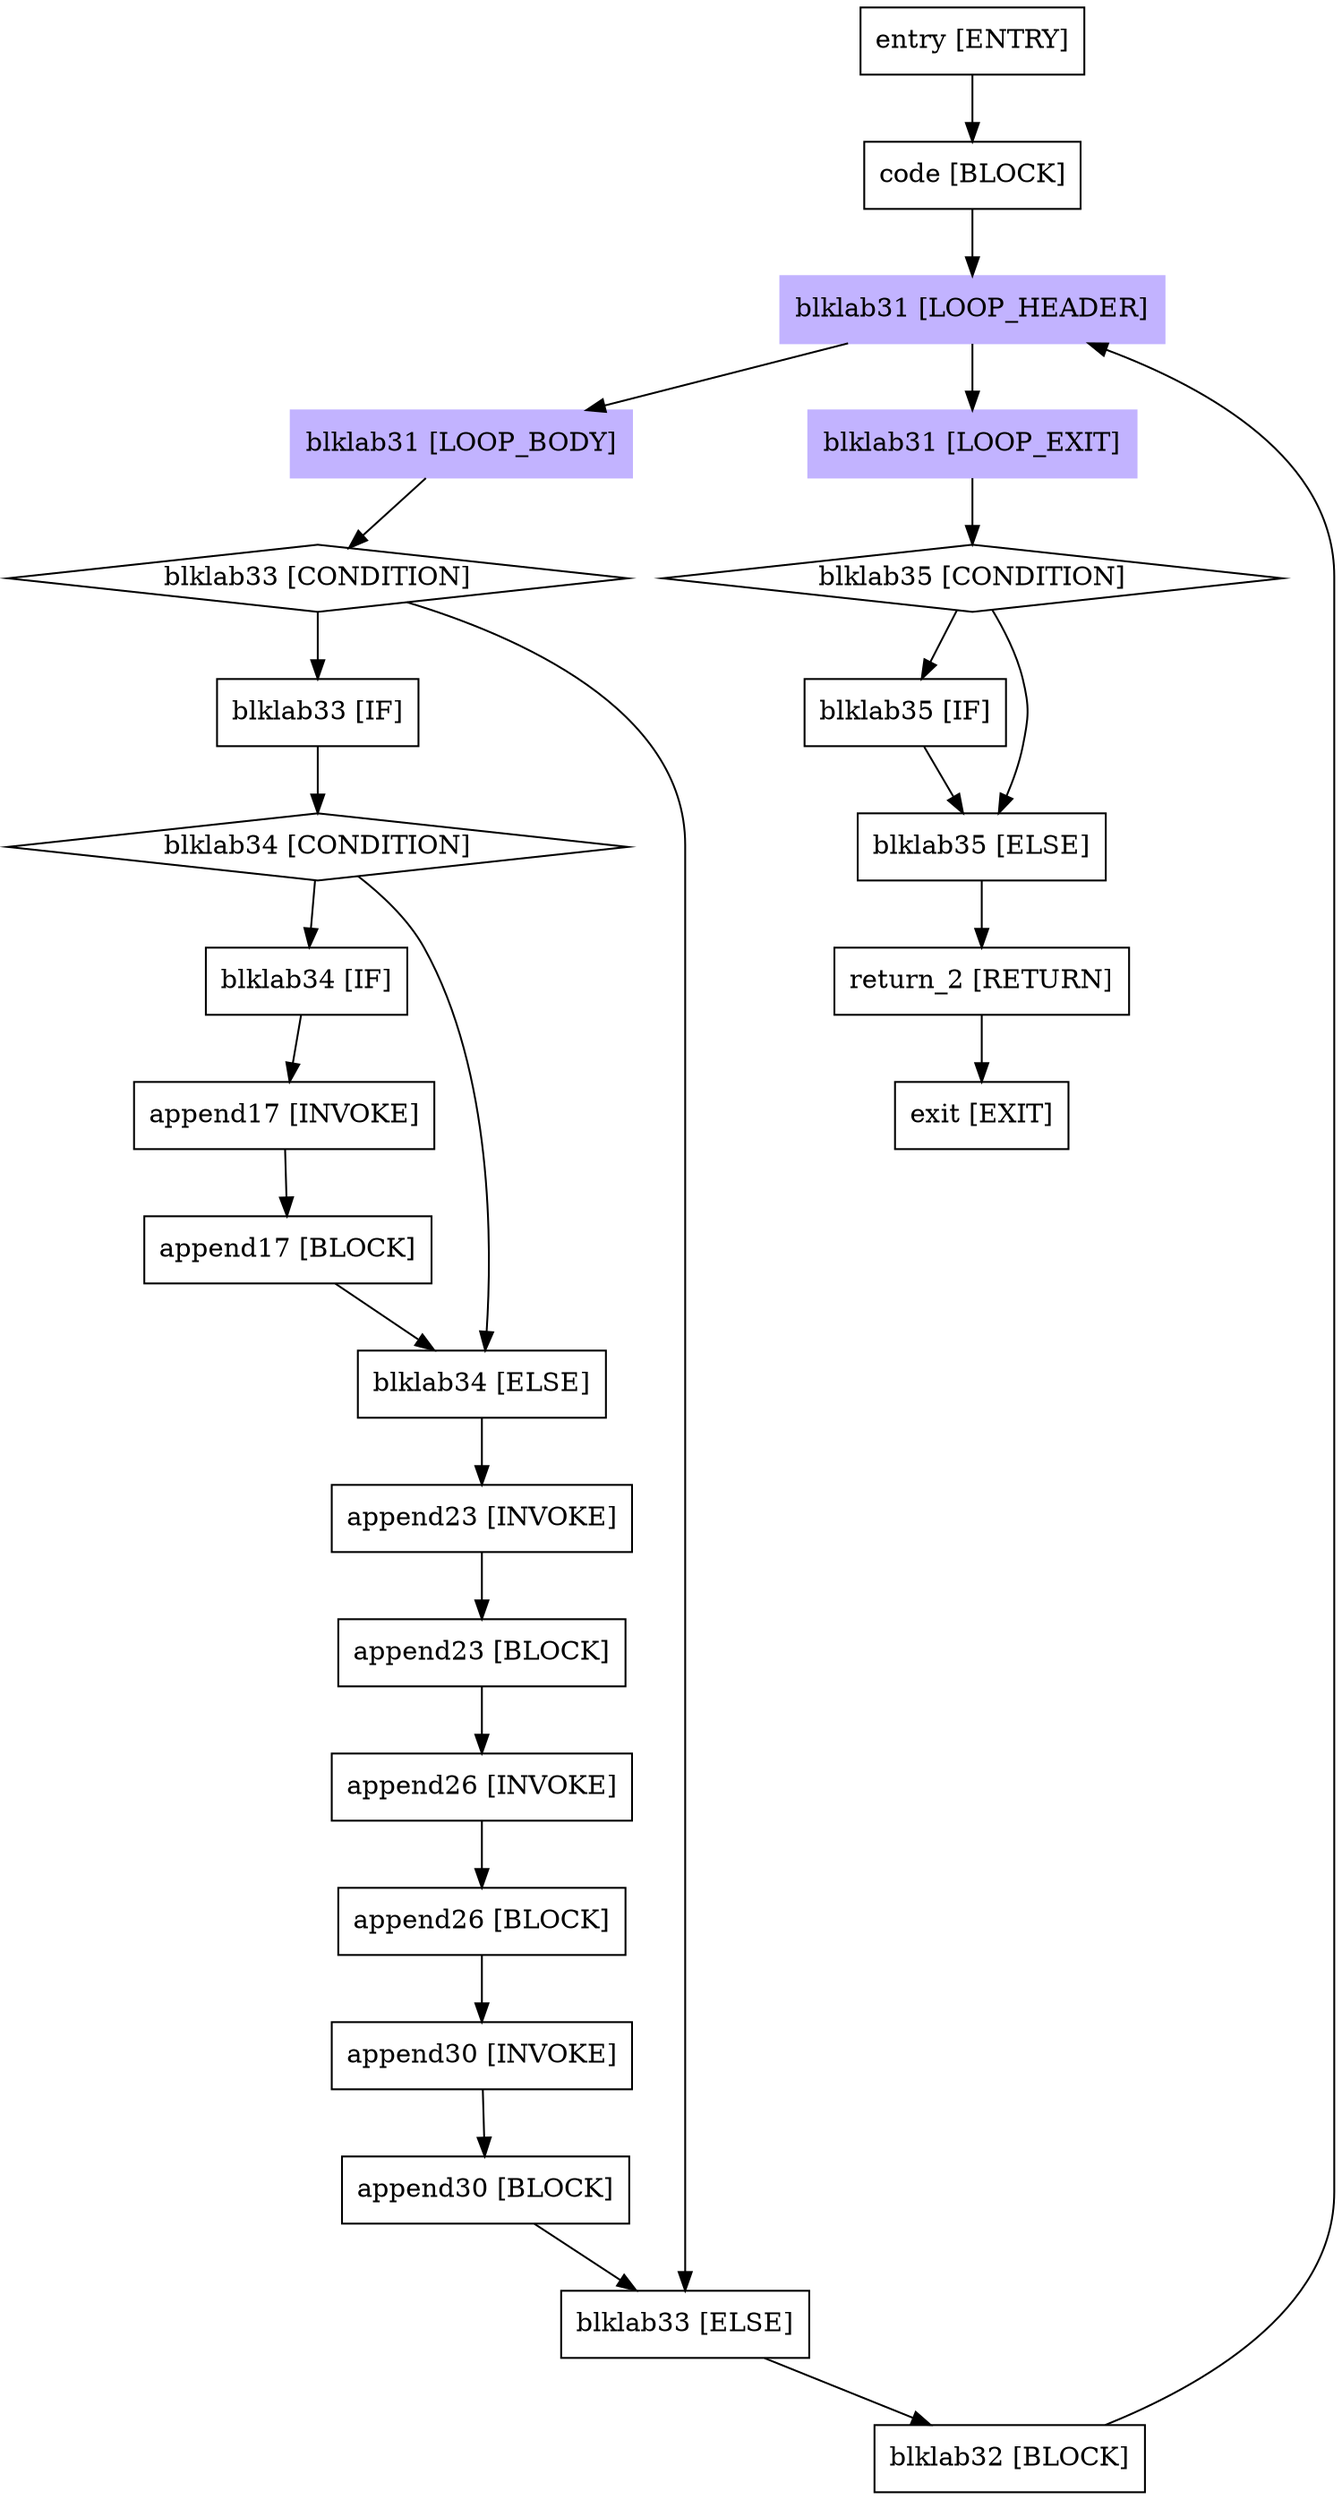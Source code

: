 digraph toString{
"entry [ENTRY]"[shape=box];
"code [BLOCK]"[shape=box];
"blklab31 [LOOP_HEADER]"[shape=box,style=filled,color=".7 .3 1.0"];
"blklab31 [LOOP_BODY]"[shape=box,style=filled,color=".7 .3 1.0"];
"blklab31 [LOOP_EXIT]"[shape=box,style=filled,color=".7 .3 1.0"];
"blklab33 [CONDITION]"[shape=diamond];
"blklab33 [IF]"[shape=box];
"blklab33 [ELSE]"[shape=box];
"blklab34 [CONDITION]"[shape=diamond];
"blklab34 [IF]"[shape=box];
"blklab34 [ELSE]"[shape=box];
"append17 [INVOKE]"[shape=box];
"append17 [BLOCK]"[shape=box];
"append23 [INVOKE]"[shape=box];
"append23 [BLOCK]"[shape=box];
"append26 [INVOKE]"[shape=box];
"append26 [BLOCK]"[shape=box];
"append30 [INVOKE]"[shape=box];
"append30 [BLOCK]"[shape=box];
"blklab32 [BLOCK]"[shape=box];
"blklab35 [CONDITION]"[shape=diamond];
"blklab35 [IF]"[shape=box];
"blklab35 [ELSE]"[shape=box];
"return_2 [RETURN]"[shape=box];
"exit [EXIT]"[shape=box];
"entry [ENTRY]"->"code [BLOCK]";
"code [BLOCK]"->"blklab31 [LOOP_HEADER]";
"blklab31 [LOOP_HEADER]"->"blklab31 [LOOP_BODY]";
"blklab31 [LOOP_HEADER]"->"blklab31 [LOOP_EXIT]";
"blklab31 [LOOP_BODY]"->"blklab33 [CONDITION]";
"blklab31 [LOOP_EXIT]"->"blklab35 [CONDITION]";
"blklab33 [CONDITION]"->"blklab33 [IF]";
"blklab33 [CONDITION]"->"blklab33 [ELSE]";
"blklab33 [IF]"->"blklab34 [CONDITION]";
"blklab33 [ELSE]"->"blklab32 [BLOCK]";
"blklab34 [CONDITION]"->"blklab34 [IF]";
"blklab34 [CONDITION]"->"blklab34 [ELSE]";
"blklab34 [IF]"->"append17 [INVOKE]";
"blklab34 [ELSE]"->"append23 [INVOKE]";
"append17 [INVOKE]"->"append17 [BLOCK]";
"append17 [BLOCK]"->"blklab34 [ELSE]";
"append23 [INVOKE]"->"append23 [BLOCK]";
"append23 [BLOCK]"->"append26 [INVOKE]";
"append26 [INVOKE]"->"append26 [BLOCK]";
"append26 [BLOCK]"->"append30 [INVOKE]";
"append30 [INVOKE]"->"append30 [BLOCK]";
"append30 [BLOCK]"->"blklab33 [ELSE]";
"blklab32 [BLOCK]"->"blklab31 [LOOP_HEADER]";
"blklab35 [CONDITION]"->"blklab35 [IF]";
"blklab35 [CONDITION]"->"blklab35 [ELSE]";
"blklab35 [IF]"->"blklab35 [ELSE]";
"blklab35 [ELSE]"->"return_2 [RETURN]";
"return_2 [RETURN]"->"exit [EXIT]";

}
